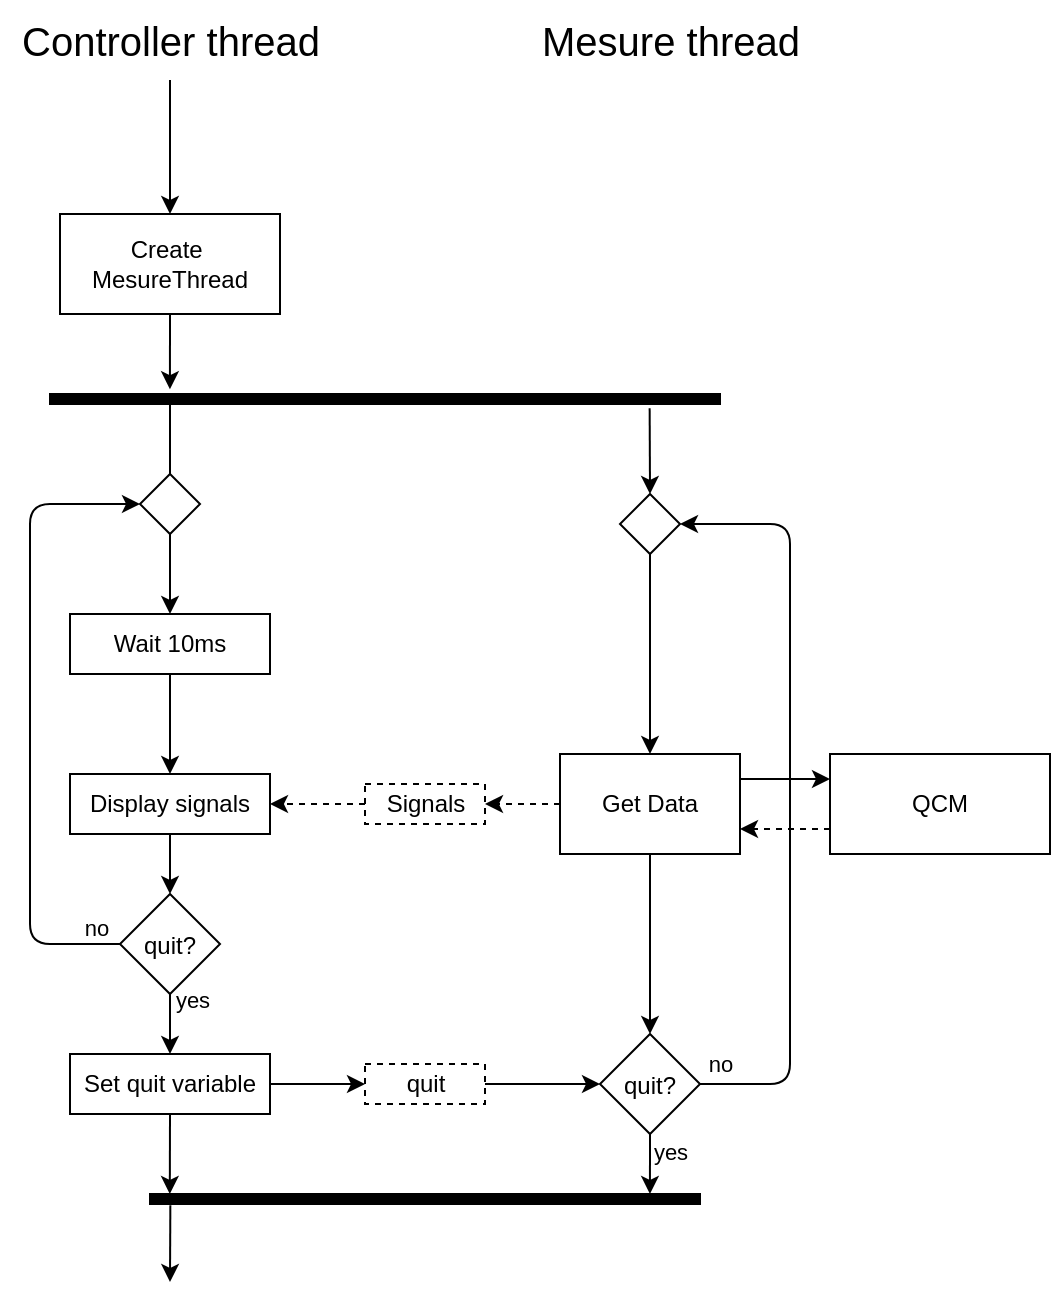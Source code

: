 <mxfile>
    <diagram id="D-xH6Fib9tSeeJmAt_qw" name="Page-1">
        <mxGraphModel dx="466" dy="1332" grid="1" gridSize="10" guides="1" tooltips="1" connect="1" arrows="1" fold="1" page="1" pageScale="1" pageWidth="850" pageHeight="1100" math="0" shadow="0">
            <root>
                <mxCell id="0"/>
                <mxCell id="1" parent="0"/>
                <mxCell id="4" value="Create&amp;nbsp;&lt;div&gt;MesureThread&lt;/div&gt;" style="html=1;whiteSpace=wrap;" vertex="1" parent="1">
                    <mxGeometry x="65" y="-30" width="110" height="50" as="geometry"/>
                </mxCell>
                <mxCell id="24" style="edgeStyle=none;html=1;exitX=0;exitY=0.75;exitDx=0;exitDy=0;entryX=1;entryY=0.75;entryDx=0;entryDy=0;dashed=1;" edge="1" parent="1" source="8" target="12">
                    <mxGeometry relative="1" as="geometry"/>
                </mxCell>
                <mxCell id="8" value="QCM" style="html=1;whiteSpace=wrap;" vertex="1" parent="1">
                    <mxGeometry x="450" y="240" width="110" height="50" as="geometry"/>
                </mxCell>
                <mxCell id="11" value="" style="html=1;points=[];perimeter=orthogonalPerimeter;fillColor=strokeColor;direction=south;" vertex="1" parent="1">
                    <mxGeometry x="60" y="60" width="335" height="5" as="geometry"/>
                </mxCell>
                <mxCell id="18" style="edgeStyle=none;html=1;exitX=0;exitY=0.5;exitDx=0;exitDy=0;dashed=1;" edge="1" parent="1" source="12" target="17">
                    <mxGeometry relative="1" as="geometry"/>
                </mxCell>
                <mxCell id="19" style="edgeStyle=none;html=1;exitX=0.5;exitY=1;exitDx=0;exitDy=0;entryX=0.5;entryY=0;entryDx=0;entryDy=0;" edge="1" parent="1" source="12" target="20">
                    <mxGeometry relative="1" as="geometry">
                        <mxPoint x="370" y="340.0" as="targetPoint"/>
                    </mxGeometry>
                </mxCell>
                <mxCell id="23" style="edgeStyle=none;html=1;exitX=1;exitY=0.25;exitDx=0;exitDy=0;entryX=0;entryY=0.25;entryDx=0;entryDy=0;" edge="1" parent="1" source="12" target="8">
                    <mxGeometry relative="1" as="geometry"/>
                </mxCell>
                <mxCell id="12" value="Get Data" style="html=1;whiteSpace=wrap;" vertex="1" parent="1">
                    <mxGeometry x="315" y="240" width="90" height="50" as="geometry"/>
                </mxCell>
                <mxCell id="15" style="edgeStyle=none;html=1;exitX=0.5;exitY=1;exitDx=0;exitDy=0;entryX=0.5;entryY=0;entryDx=0;entryDy=0;" edge="1" parent="1" source="14" target="12">
                    <mxGeometry relative="1" as="geometry"/>
                </mxCell>
                <mxCell id="27" style="edgeStyle=none;html=1;exitX=0;exitY=0.5;exitDx=0;exitDy=0;entryX=1;entryY=0.5;entryDx=0;entryDy=0;dashed=1;" edge="1" parent="1" source="17" target="26">
                    <mxGeometry relative="1" as="geometry"/>
                </mxCell>
                <mxCell id="17" value="Signals" style="html=1;whiteSpace=wrap;dashed=1;" vertex="1" parent="1">
                    <mxGeometry x="217.5" y="255" width="60" height="20" as="geometry"/>
                </mxCell>
                <mxCell id="21" style="edgeStyle=none;html=1;exitX=1;exitY=0.5;exitDx=0;exitDy=0;entryX=1;entryY=0.5;entryDx=0;entryDy=0;" edge="1" parent="1" source="20" target="14">
                    <mxGeometry relative="1" as="geometry">
                        <mxPoint x="440" y="110" as="targetPoint"/>
                        <Array as="points">
                            <mxPoint x="430" y="405"/>
                            <mxPoint x="430" y="125"/>
                        </Array>
                    </mxGeometry>
                </mxCell>
                <mxCell id="51" value="no" style="edgeLabel;html=1;align=center;verticalAlign=middle;resizable=0;points=[];" vertex="1" connectable="0" parent="21">
                    <mxGeometry x="-0.942" relative="1" as="geometry">
                        <mxPoint x="-1" y="-10" as="offset"/>
                    </mxGeometry>
                </mxCell>
                <mxCell id="20" value="quit?" style="rhombus;" vertex="1" parent="1">
                    <mxGeometry x="335" y="380" width="50" height="50" as="geometry"/>
                </mxCell>
                <mxCell id="22" value="" style="html=1;points=[];perimeter=orthogonalPerimeter;fillColor=strokeColor;direction=south;" vertex="1" parent="1">
                    <mxGeometry x="110" y="460" width="275" height="5" as="geometry"/>
                </mxCell>
                <mxCell id="25" style="edgeStyle=none;html=1;exitX=0.5;exitY=1;exitDx=0;exitDy=0;entryX=0;entryY=0.091;entryDx=0;entryDy=0;entryPerimeter=0;" edge="1" parent="1" source="20" target="22">
                    <mxGeometry relative="1" as="geometry">
                        <mxPoint x="370" y="460" as="targetPoint"/>
                    </mxGeometry>
                </mxCell>
                <mxCell id="52" value="yes" style="edgeLabel;html=1;align=center;verticalAlign=middle;resizable=0;points=[];" vertex="1" connectable="0" parent="25">
                    <mxGeometry x="-0.434" relative="1" as="geometry">
                        <mxPoint x="10" as="offset"/>
                    </mxGeometry>
                </mxCell>
                <mxCell id="28" style="edgeStyle=none;html=1;entryX=0.5;entryY=0;entryDx=0;entryDy=0;" edge="1" parent="1" target="48">
                    <mxGeometry relative="1" as="geometry">
                        <mxPoint x="120" y="140" as="targetPoint"/>
                        <mxPoint x="120" y="65" as="sourcePoint"/>
                        <Array as="points">
                            <mxPoint x="120" y="135"/>
                        </Array>
                    </mxGeometry>
                </mxCell>
                <mxCell id="30" style="edgeStyle=none;html=1;exitX=0.5;exitY=1;exitDx=0;exitDy=0;entryX=0.5;entryY=0;entryDx=0;entryDy=0;" edge="1" parent="1" source="26" target="29">
                    <mxGeometry relative="1" as="geometry"/>
                </mxCell>
                <mxCell id="26" value="Display signals" style="html=1;whiteSpace=wrap;" vertex="1" parent="1">
                    <mxGeometry x="70" y="250" width="100" height="30" as="geometry"/>
                </mxCell>
                <mxCell id="34" style="edgeStyle=none;html=1;exitX=0;exitY=0.5;exitDx=0;exitDy=0;entryX=0;entryY=0.5;entryDx=0;entryDy=0;" edge="1" parent="1" source="29" target="31">
                    <mxGeometry relative="1" as="geometry">
                        <Array as="points">
                            <mxPoint x="50" y="335"/>
                            <mxPoint x="50" y="115"/>
                        </Array>
                    </mxGeometry>
                </mxCell>
                <mxCell id="40" value="yes" style="edgeLabel;html=1;align=center;verticalAlign=middle;resizable=0;points=[];" vertex="1" connectable="0" parent="34">
                    <mxGeometry x="-0.957" relative="1" as="geometry">
                        <mxPoint x="43" y="28" as="offset"/>
                    </mxGeometry>
                </mxCell>
                <mxCell id="41" value="&lt;div&gt;&lt;span style=&quot;background-color: light-dark(#ffffff, var(--ge-dark-color, #121212));&quot;&gt;no&lt;/span&gt;&lt;/div&gt;" style="edgeLabel;html=1;align=center;verticalAlign=middle;resizable=0;points=[];" vertex="1" connectable="0" parent="34">
                    <mxGeometry x="-0.934" y="1" relative="1" as="geometry">
                        <mxPoint x="-2" y="-9" as="offset"/>
                    </mxGeometry>
                </mxCell>
                <mxCell id="39" style="edgeStyle=none;html=1;exitX=0.5;exitY=1;exitDx=0;exitDy=0;entryX=0.5;entryY=0;entryDx=0;entryDy=0;" edge="1" parent="1" source="29" target="35">
                    <mxGeometry relative="1" as="geometry"/>
                </mxCell>
                <mxCell id="29" value="quit?" style="rhombus;" vertex="1" parent="1">
                    <mxGeometry x="95" y="310" width="50" height="50" as="geometry"/>
                </mxCell>
                <mxCell id="31" value="" style="rhombus;" vertex="1" parent="1">
                    <mxGeometry x="105" y="100" width="30" height="30" as="geometry"/>
                </mxCell>
                <mxCell id="33" value="" style="edgeStyle=none;html=1;entryX=0.5;entryY=0;entryDx=0;entryDy=0;exitX=1.435;exitY=0.105;exitDx=0;exitDy=0;exitPerimeter=0;" edge="1" parent="1" source="11" target="14">
                    <mxGeometry relative="1" as="geometry">
                        <mxPoint x="349.996" y="110.206" as="targetPoint"/>
                        <mxPoint x="360" y="70" as="sourcePoint"/>
                    </mxGeometry>
                </mxCell>
                <mxCell id="14" value="" style="rhombus;" vertex="1" parent="1">
                    <mxGeometry x="345" y="110" width="30" height="30" as="geometry"/>
                </mxCell>
                <mxCell id="37" style="edgeStyle=none;html=1;exitX=1;exitY=0.5;exitDx=0;exitDy=0;entryX=0;entryY=0.5;entryDx=0;entryDy=0;" edge="1" parent="1" source="35" target="36">
                    <mxGeometry relative="1" as="geometry"/>
                </mxCell>
                <mxCell id="35" value="Set quit variable" style="html=1;whiteSpace=wrap;" vertex="1" parent="1">
                    <mxGeometry x="70" y="390" width="100" height="30" as="geometry"/>
                </mxCell>
                <mxCell id="38" style="edgeStyle=none;html=1;exitX=1;exitY=0.5;exitDx=0;exitDy=0;entryX=0;entryY=0.5;entryDx=0;entryDy=0;" edge="1" parent="1" source="36" target="20">
                    <mxGeometry relative="1" as="geometry"/>
                </mxCell>
                <mxCell id="36" value="quit" style="html=1;whiteSpace=wrap;dashed=1;" vertex="1" parent="1">
                    <mxGeometry x="217.5" y="395" width="60" height="20" as="geometry"/>
                </mxCell>
                <mxCell id="42" style="edgeStyle=none;html=1;exitX=0.5;exitY=1;exitDx=0;exitDy=0;entryX=0;entryY=0.964;entryDx=0;entryDy=0;entryPerimeter=0;" edge="1" parent="1" source="35" target="22">
                    <mxGeometry relative="1" as="geometry"/>
                </mxCell>
                <mxCell id="43" style="edgeStyle=none;html=1;exitX=1.115;exitY=0.963;exitDx=0;exitDy=0;exitPerimeter=0;" edge="1" parent="1" source="22">
                    <mxGeometry relative="1" as="geometry">
                        <mxPoint x="120" y="470" as="sourcePoint"/>
                        <mxPoint x="120" y="504" as="targetPoint"/>
                    </mxGeometry>
                </mxCell>
                <mxCell id="44" style="edgeStyle=none;html=1;exitX=0.5;exitY=1;exitDx=0;exitDy=0;entryX=-0.48;entryY=0.821;entryDx=0;entryDy=0;entryPerimeter=0;" edge="1" parent="1" source="4" target="11">
                    <mxGeometry relative="1" as="geometry"/>
                </mxCell>
                <mxCell id="46" style="edgeStyle=none;html=1;entryX=0.5;entryY=0;entryDx=0;entryDy=0;" edge="1" parent="1" source="45" target="4">
                    <mxGeometry relative="1" as="geometry"/>
                </mxCell>
                <mxCell id="45" value="&lt;font style=&quot;font-size: 20px;&quot;&gt;Controller thread&lt;/font&gt;" style="text;html=1;align=center;verticalAlign=middle;resizable=0;points=[];autosize=1;strokeColor=none;fillColor=none;" vertex="1" parent="1">
                    <mxGeometry x="35" y="-137" width="170" height="40" as="geometry"/>
                </mxCell>
                <mxCell id="47" value="&lt;font style=&quot;font-size: 20px;&quot;&gt;Mesure thread&lt;/font&gt;" style="text;html=1;align=center;verticalAlign=middle;resizable=0;points=[];autosize=1;strokeColor=none;fillColor=none;" vertex="1" parent="1">
                    <mxGeometry x="295" y="-137" width="150" height="40" as="geometry"/>
                </mxCell>
                <mxCell id="49" style="edgeStyle=none;html=1;exitX=0.5;exitY=1;exitDx=0;exitDy=0;entryX=0.5;entryY=0;entryDx=0;entryDy=0;" edge="1" parent="1" source="48" target="26">
                    <mxGeometry relative="1" as="geometry"/>
                </mxCell>
                <mxCell id="48" value="Wait 10ms" style="html=1;whiteSpace=wrap;" vertex="1" parent="1">
                    <mxGeometry x="70" y="170" width="100" height="30" as="geometry"/>
                </mxCell>
            </root>
        </mxGraphModel>
    </diagram>
</mxfile>